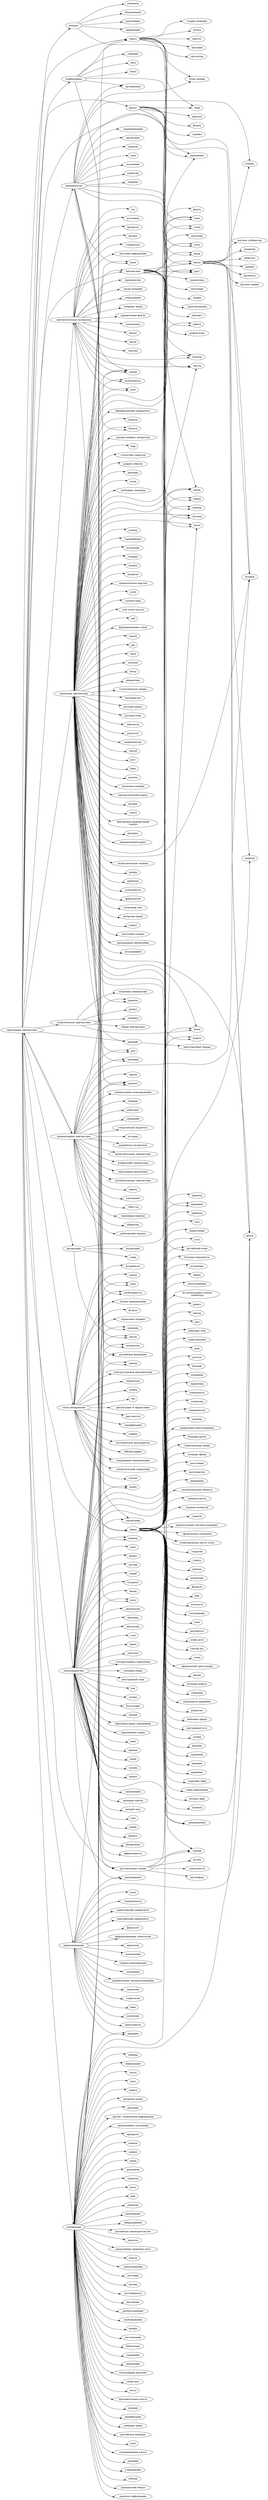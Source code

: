 digraph g {
	rankdir=LR;
	"публикация" -> "издатель"
	"лингвистическая экспертиза" -> "товарные знаки"
	"лингвистическая экспертиза" -> "юридические факты"
	"сфера" -> "диаметр"
	"публикация" -> "нормативные правовые акты"
	"лингводидактика" -> "конец"
	"сфера" -> "средневековье"
	"публикация" -> "власти"
	"стили цитирования" -> "de facto"
	"сфера" -> "минимум"
	"аппарат" -> "латы"
	"публикация" -> "удовлетворение"
	"корпусная лингвистика" -> "необходимость"
	"лингводидактика" -> "чтение"
	"лингвистическая экспертиза" -> "аудиозапись"
	"лингводидактика" -> "богословие"
	"публикация" -> "источник"
	"сфера" -> "многогранники"
	"лингводидактика" -> "эмоция"
	"компьютерная лингвистика" -> "сборник"
	"корпусная лингвистика" -> "жанры"
	"сфера" -> "de revolutionibus orbium
 coelestium"
	"корпусная лингвистика" -> "проблема"
	"аппарат" -> "снаряжение"
	"лингвистическая экспертиза" -> "тексты"
	"прикладная лингвистика" -> "переводоведение"
	"наука" -> "общество"
	"переводоведение" -> "вина"
	"сфера" -> "радиус"
	"публикация" -> "органы"
	"прикладная лингвистика" -> "дисциплина"
	"сфера" -> "вектор"
	"корпусная лингвистика" -> "раны"
	"лингвистическая экспертиза" -> "объект"
	"прикладная лингвистика" -> "компьютерная лингвистика"
	"переводоведение" -> "введение"
	"стили цитирования" -> "справочное издание"
	"переводоведение" -> "преподавание"
	"лингводидактика" -> "языки"
	"стили цитирования" -> "конструкторская документация"
	"переводоведение" -> "факультет"
	"лингводидактика" -> "образовательные учреждения"
	"переводоведение" -> "информационные технологии"
	"лингводидактика" -> "европейские языки"
	"терминология" -> "инструмент"
	"лингводидактика" -> "идея"
	"компьютерная лингвистика" -> "животные"
	"компьютерная лингвистика" -> "совещание"
	"терминология" -> "выражение"
	"публикация" -> "самодержавная власть"
	"корпусная лингвистика" -> "большинство"
	"лингводидактика" -> "прямая"
	"конференция" -> "смысл"
	"публикация" -> "сведения"
	"корпусная лингвистика" -> "русский корпус"
	"диалог" -> "форма"
	"переводоведение" -> "идеология"
	"прикладная лингвистика" -> "терминология"
	"корпусная лингвистика" -> "русский язык"
	"корпусная лингвистика" -> "лингвисты"
	"корпусная лингвистика" -> "результат"
	"лингвистическая экспертиза" -> "орган"
	"переводоведение" -> "перевод"
	"сфера" -> "мяч"
	"корпусная лингвистика" -> "подмножество"
	"наука" -> "человек"
	"корпусная лингвистика" -> "способ"
	"сфера" -> "небесные тела"
	"смысл" -> "значение"
	"сфера" -> "модель"
	"корпусная лингвистика" -> "рост"
	"корпусная лингвистика" -> "банк"
	"корпусная лингвистика" -> "десятка"
	"англоязычные страны" -> "совокупность"
	"публикация" -> "утверждение"
	"лингвистика" -> "система"
	"лингвистика" -> "теория"
	"публикация" -> "свобода"
	"наука" -> "учёные"
	"сфера" -> "существование"
	"публикация" -> "гражданский оборот"
	"корпусная лингвистика" -> "поисковая машина"
	"прикладная лингвистика" -> "наука"
	"публикация" -> "носитель информации"
	"лингвистика" -> "транслитерация"
	"лингводидактика" -> "сцена"
	"терминология" -> "термины"
	"корпусная лингвистика" -> "лингвистический корпус"
	"компьютерная лингвистика" -> "канторович"
	"лингвистика" -> "лингвист"
	"лингвистическая экспертиза" -> "лексема"
	"корпусная лингвистика" -> "интерес"
	"корпусная лингвистика" -> "газета"
	"сфера" -> "день"
	"корпусная лингвистика" -> "британский национальный
 корпус"
	"сфера" -> "долгота"
	"стили цитирования" -> "литература"
	"стили цитирования" -> "скобки"
	"переводоведение" -> "семиотика"
	"корпусная лингвистика" -> "интернет"
	"сфера" -> "близкие"
	"лингводидактика" -> "латынь"
	"лингводидактика" -> "необходимость"
	"компьютерная лингвистика" -> "ряд"
	"сфера" -> "основания"
	"лингвистическая экспертиза" -> "суд"
	"публикация" -> "свободы"
	"лингводидактика" -> "работа"
	"смысл" -> "онтология"
	"прикладная лингвистика" -> "стили цитирования"
	"лингвистика" -> "языки"
	"сфера" -> "параметры"
	"корпусная лингвистика" -> "смысл"
	"лингводидактика" -> "наука"
	"смысл" -> "выражение"
	"корпусная лингвистика" -> "дело"
	"корпусная лингвистика" -> "жанр"
	"англоязычные страны" -> "термин"
	"сфера" -> "поверхность"
	"лингвистика" -> "родной язык"
	"сфера" -> "эллипсоид"
	"сфера" -> "совершенство"
	"наука" -> "мнение"
	"компьютерная лингвистика" -> "прикладная лингвистика"
	"публикация" -> "информация"
	"компьютерная лингвистика" -> "область"
	"корпусная лингвистика" -> "национальный корпус"
	"корпусная лингвистика" -> "вычислительная техника"
	"лингвистика" -> "тексты"
	"корпусная лингвистика" -> "выражение"
	"лингводидактика" -> "средневековье"
	"терминология" -> "российская федерация"
	"сфера" -> "площадь"
	"лингводидактика" -> "живые"
	"корпусная лингвистика" -> "сочетаемость"
	"терминология" -> "основа"
	"публикация" -> "статус"
	"лингводидактика" -> "запоминание"
	"сфера" -> "правильные многогранники"
	"аппарат" -> "элементы"
	"корпусная лингвистика" -> "английский язык"
	"лингвистическая экспертиза" -> "источники"
	"публикация" -> "комитет"
	"корпусная лингвистика" -> "язык"
	"стили цитирования" -> "тип"
	"лингводидактика" -> "западная европа"
	"смысл" -> "язык"
	"корпусная лингвистика" -> "драматургия"
	"стили цитирования" -> "диссертация # оформление"
	"публикация" -> "число"
	"корпусная лингвистика" -> "солнечный свет"
	"сфера" -> "большие круги"
	"стили цитирования" -> "риа новости"
	"смысл" -> "польза"
	"лингвистическая экспертиза" -> "заключение"
	"лингвистическая экспертиза" -> "продукты"
	"корпусная лингвистика" -> "ряд"
	"наука" -> "научность"
	"публикация" -> "текст"
	"диалог" -> "горянка"
	"прикладная лингвистика" -> "англоязычные страны"
	"сфера" -> "геодезические линии"
	"корпусная лингвистика" -> "авторские права"
	"диалог" -> "человек"
	"компьютерная лингвистика" -> "цель"
	"конференция" -> "лица"
	"лингвистическая экспертиза" -> "эксперт"
	"компьютерная лингвистика" -> "перевод"
	"лингводидактика" -> "личный опыт"
	"лингводидактика" -> "основа"
	"публикация" -> "защита"
	"диалог" -> "время"
	"публикация" -> "авторское право"
	"лингвистическая экспертиза" -> "понятие"
	"диалог" -> "жанр"
	"публикация" -> "документ"
	"прикладная лингвистика" -> "лингвистическая экспертиза"
	"лингводидактика" -> "суит"
	"сфера" -> "площадь сферы"
	"стили цитирования" -> "спецификация"
	"лингводидактика" -> "корни"
	"корпусная лингвистика" -> "корпус"
	"переводоведение" -> "цели"
	"сфера" -> "расстояние"
	"корпусная лингвистика" -> "частотный словарь"
	"терминология" -> "область"
	"прикладная лингвистика" -> "конференция"
	"корпусная лингвистика" -> "программное обеспечение"
	"корпусная лингвистика" -> "исследование"
	"лингводидактика" -> "преподавание"
	"лингводидактика" -> "процесс"
	"диалог" -> "люди"
	"стили цитирования" -> "ошибка"
	"аппарат" -> "оборудование"
	"сфера" -> "пространство"
	"лингвистика" -> "число"
	"корпусная лингвистика" -> "бирмингемский университет"
	"дисциплина" -> "воспитание"
	"корпусная лингвистика" -> "время"
	"компьютерная лингвистика" -> "1964 год"
	"корпусная лингвистика" -> "слово"
	"публикация" -> "научно- техническая информация"
	"корпусная лингвистика" -> "человек"
	"переводоведение" -> "специальность"
	"переводоведение" -> "принстонский университет"
	"лингвистическая экспертиза" -> "следователь"
	"переводоведение" -> "мангеймский университет"
	"публикация" -> "чрезвычайное положение"
	"стили цитирования" -> "постсоветское пространство"
	"переводоведение" -> "локализация"
	"корпусная лингвистика" -> "корпуса"
	"сфера" -> "меридианы"
	"сфера" -> "математические объекты"
	"смысл" -> "люди"
	"теоретическая лингвистика" -> "поиск"
	"лингводидактика" -> "билингвизм"
	"лингвистика" -> "факты"
	"публикация" -> "приоритет"
	"терминология" -> "точка зрения"
	"лингводидактика" -> "эффективность"
	"корпусная лингвистика" -> "художественная литература"
	"лингводидактика" -> "опыт"
	"лингвистическая экспертиза" -> "источник информации"
	"лингвистическая экспертиза" -> "дело"
	"лингвистика" -> "язык"
	"конференция" -> "организация"
	"корпусная лингвистика" -> "основа"
	"корпусная лингвистика" -> "мир"
	"диалог" -> "диалоги"
	"лингводидактика" -> "акцент"
	"корпусная лингвистика" -> "число"
	"аппарат" -> "выполнение"
	"сфера" -> "гиперплоскость"
	"прикладная лингвистика" -> "лингводидактика"
	"сфера" -> "теорема косинусов"
	"сфера" -> "градусы"
	"сфера" -> "прямоугольная система координат"
	"сфера" -> "сферическая геометрия"
	"сфера" -> "геометрическое место точек"
	"корпусная лингвистика" -> "объём"
	"лингводидактика" -> "методы"
	"сфера" -> "открытие"
	"англоязычные страны" -> "английский язык"
	"сфера" -> "стимул"
	"терминология" -> "учёные"
	"корпусная лингвистика" -> "модель"
	"корпусная лингвистика" -> "статистика запросов"
	"терминология" -> "комитет"
	"конференция" -> "спорт"
	"лингвистическая экспертиза" -> "производство"
	"наука" -> "научное знание"
	"лингводидактика" -> "ущерб"
	"лингводидактика" -> "название"
	"компьютерная лингвистика" -> "человек"
	"корпусная лингвистика" -> "редкие события"
	"публикация" -> "каналы"
	"публикация" -> "первое"
	"корпусная лингвистика" -> "решение"
	"корпусная лингвистика" -> "тексты"
	"лингводидактика" -> "студенты"
	"корпусная лингвистика" -> "причины"
	"прикладная лингвистика" -> "корпусная лингвистика"
	"сфера" -> "прямые"
	"переводоведение" -> "время"
	"корпусная лингвистика" -> "термин"
	"публикация" -> "права"
	"стили цитирования" -> "сфера"
	"сфера" -> "концепция"
	"корпусная лингвистика" -> "сотня"
	"прикладная лингвистика" -> "теоретическая лингвистика"
	"англоязычные страны" -> "англосфера"
	"публикация" -> "документы"
	"корпусная лингвистика" -> "свободные лицензии"
	"переводоведение" -> "теория коммуникации"
	"сфера" -> "формула"
	"лингвистика" -> "метаязык"
	"лингвистика" -> "грамматика"
	"лингводидактика" -> "термин"
	"публикация" -> "время"
	"лингводидактика" -> "жизнь"
	"корпусная лингвистика" -> "система"
	"корпусная лингвистика" -> "лингвистика"
	"публикация" -> "характер"
	"теоретическая лингвистика" -> "раздел"
	"конференция" -> "правило"
	"наука" -> "природа"
	"переводоведение" -> "сторонники"
	"сфера" -> "шар"
	"компьютерная лингвистика" -> "машинный перевод"
	"переводоведение" -> "сравнительное литературоведение"
	"переводоведение" -> "социология"
	"публикация" -> "акты"
	"дисциплина" -> "школа"
	"публикация" -> "имя"
	"теоретическая лингвистика" -> "основное"
	"диалог" -> "друг"
	"публикация" -> "редактор"
	"корпусная лингвистика" -> "возможность"
	"корпусная лингвистика" -> "размер"
	"наука" -> "время"
	"сфера" -> "плоскость"
	"сфера" -> "соотношение"
	"лингвистика" -> "наука"
	"прикладная лингвистика" -> "публикация"
	"стили цитирования" -> "библиография"
	"сфера" -> "латы"
	"компьютерная лингвистика" -> "обработка"
	"терминология" -> "организация"
	"корпусная лингвистика" -> "сердцебиение"
	"корпусная лингвистика" -> "коллекция"
	"компьютерная лингвистика" -> "нобелевский лауреат"
	"публикация" -> "размещение"
	"публикация" -> "обнародование"
	"решение" -> "многозначный термин"
	"сфера" -> "время"
	"переводоведение" -> "появление"
	"стили цитирования" -> "сокращённое наименование"
	"лингвистическая экспертиза" -> "орган дознания"
	"сфера" -> "объём"
	"терминология" -> "терминоведение"
	"сфера" -> "луна"
	"корпусная лингвистика" -> "стандарт"
	"диалог" -> "работа"
	"сфера" -> "окружность"
	"корпусная лингвистика" -> "tatoeba"
	"терминология" -> "законы"
	"сфера" -> "длина дуги"
	"сфера" -> "святой дух"
	"сфера" -> "точки"
	"компьютерная лингвистика" -> "задачи"
	"публикация" -> "российское законодательство"
	"прикладная лингвистика" -> "решение"
	"компьютерная лингвистика" -> "компьютерное моделирование"
	"прикладная лингвистика" -> "диалог"
	"компьютерная лингвистика" -> "computational linguistics"
	"публикация" -> "достоверность"
	"лингвистическая экспертиза" -> "языкознание"
	"компьютерная лингвистика" -> "история"
	"компьютерная лингвистика" -> "разработка алгоритмов"
	"сфера" -> "сферический треугольник"
	"лингводидактика" -> "дипломатия"
	"лингводидактика" -> "школа"
	"компьютерная лингвистика" -> "вычислительная лингвистика"
	"компьютерная лингвистика" -> "изобретение транзистора"
	"англоязычные страны" -> "принципы"
	"сфера" -> "звёзды"
	"публикация" -> "настоящее"
	"лингводидактика" -> "обучение"
	"публикация" -> "распространение"
	"лингводидактика" -> "двуязычие"
	"сфера" -> "большая комета"
	"стили цитирования" -> "стилистический справочник"
	"сфера" -> "гармония"
	"сфера" -> "поверхность вращения"
	"публикация" -> "опубликование"
	"прикладная лингвистика" -> "лингвистика"
	"теоретическая лингвистика" -> "общая лингвистика"
	"корпусная лингвистика" -> "название"
	"терминология" -> "объём"
	"сфера" -> "понятие"
	"терминология" -> "раны"
	"лингводидактика" -> "англоязычные страны"
	"компьютерная лингвистика" -> "описание"
	"сфера" -> "равенство"
	"стили цитирования" -> "ссылки"
	"сфера" -> "небесные сферы"
	"сфера" -> "поиск"
	"сфера" -> "двугранный угол"
	"теоретическая лингвистика" -> "языковые универсалии"
	"лингвистика" -> "друг"
	"лингвистика" -> "поколение"
	"лингводидактика" -> "друг"
	"корпусная лингвистика" -> "развитие"
	"публикация" -> "ноябрь"
	"сфера" -> "система"
	"стили цитирования" -> "конец"
	"сфера" -> "солнце"
	"лингводидактика" -> "гуэн"
	"сфера" -> "времена"
	"наука" -> "научное сообщество"
	"корпусная лингвистика" -> "семантическая вёрстка"
	"корпусная лингвистика" -> "smile"
	"лингводидактика" -> "право"
	"стили цитирования" -> "потребность"
	"публикация" -> "цель"
	"конференция" -> "латы"
	"корпусная лингвистика" -> "описание"
	"публикация" -> "изготовление"
	"публикация" -> "библиотека"
	"сфера" -> "уравнение"
	"публикация" -> "гражданин"
	"корпусная лингвистика" -> "соответствие"
	"дисциплина" -> "латы"
	"корпусная лингвистика" -> "wall street journal"
	"компьютерная лингвистика" -> "прикладные программы"
	"англоязычные страны" -> "взгляд"
	"прикладная лингвистика" -> "аппарат"
	"публикация" -> "объявление"
	"терминология" -> "понятия"
	"наука" -> "академия"
	"корпусная лингвистика" -> "веб"
	"сфера" -> "вершина"
	"корпусная лингвистика" -> "функциональные стили"
	"терминология" -> "принципы"
	"публикация" -> "электронный документ"
	"корпусная лингвистика" -> "задача"
	"корпусная лингвистика" -> "раз"
	"публикация" -> "узкий круг"
	"лингводидактика" -> "торговля"
	"публикация" -> "лица"
	"публикация" -> "места"
	"конференция" -> "собрание"
	"сфера" -> "вращение"
	"публикация" -> "российская федерация"
	"прикладная лингвистика" -> "смысл"
	"терминология" -> "свод"
	"публикация" -> "введение"
	"лингвистическая экспертиза" -> "основа"
	"сфера" -> "гармония сфер"
	"терминология" -> "помощь"
	"смысл" -> "понятие"
	"смысл" -> "денотат"
	"терминология" -> "положение"
	"публикация" -> "заключение"
	"публикация" -> "исполнительная власть"
	"дисциплина" -> "учёба"
	"корпусная лингвистика" -> "поиск"
	"лингвистическая экспертиза" -> "возможность"
	"смысл" -> "слово"
	"корпусная лингвистика" -> "связь"
	"сфера" -> "тайна мироздания"
	"терминология" -> "комиссия"
	"сфера" -> "музыка сфер"
	"публикация" -> "законы"
	"лингводидактика" -> "государственное управление"
	"сфера" -> "природа"
	"конференция" -> "лига"
	"лингводидактика" -> "усвоение языка"
	"корпусная лингвистика" -> "sunshine"
	"компьютерная лингвистика" -> "математическая лингвистика"
	"прикладная лингвистика" -> "сфера"
	"сфера" -> "планеты"
	"смысл" -> "теория познания"
	"терминология" -> "количество"
	"сфера" -> "помощь"
	"компьютерная лингвистика" -> "комитет"
	"стили цитирования" -> "сноска"
	"лингводидактика" -> "правило"
	"публикация" -> "издание"
	"стили цитирования" -> "полное наименование"
	"публикация" -> "верификация"
	"публикация" -> "смежные права"
	"сфера" -> "тело"
	"сфера" -> "пересечение"
	"корпусная лингвистика" -> "автор"
	"сфера" -> "угол"
	"сфера" -> "большая окружность"
	"компьютерная лингвистика" -> "апрель"
	"публикация" -> "количество"
	"лингводидактика" -> "иностранный язык"
	"лингводидактика" -> "век"
	"сфера" -> "астрономы"
	"смысл" -> "точка зрения"
	"сфера" -> "евдокс"
	"корпусная лингвистика" -> "инициатива"
	"корпусная лингвистика" -> "статистическая оценка"
	"публикация" -> "российская империя"
	"публикация" -> "срок"
	"переводоведение" -> "деятельность"
}
